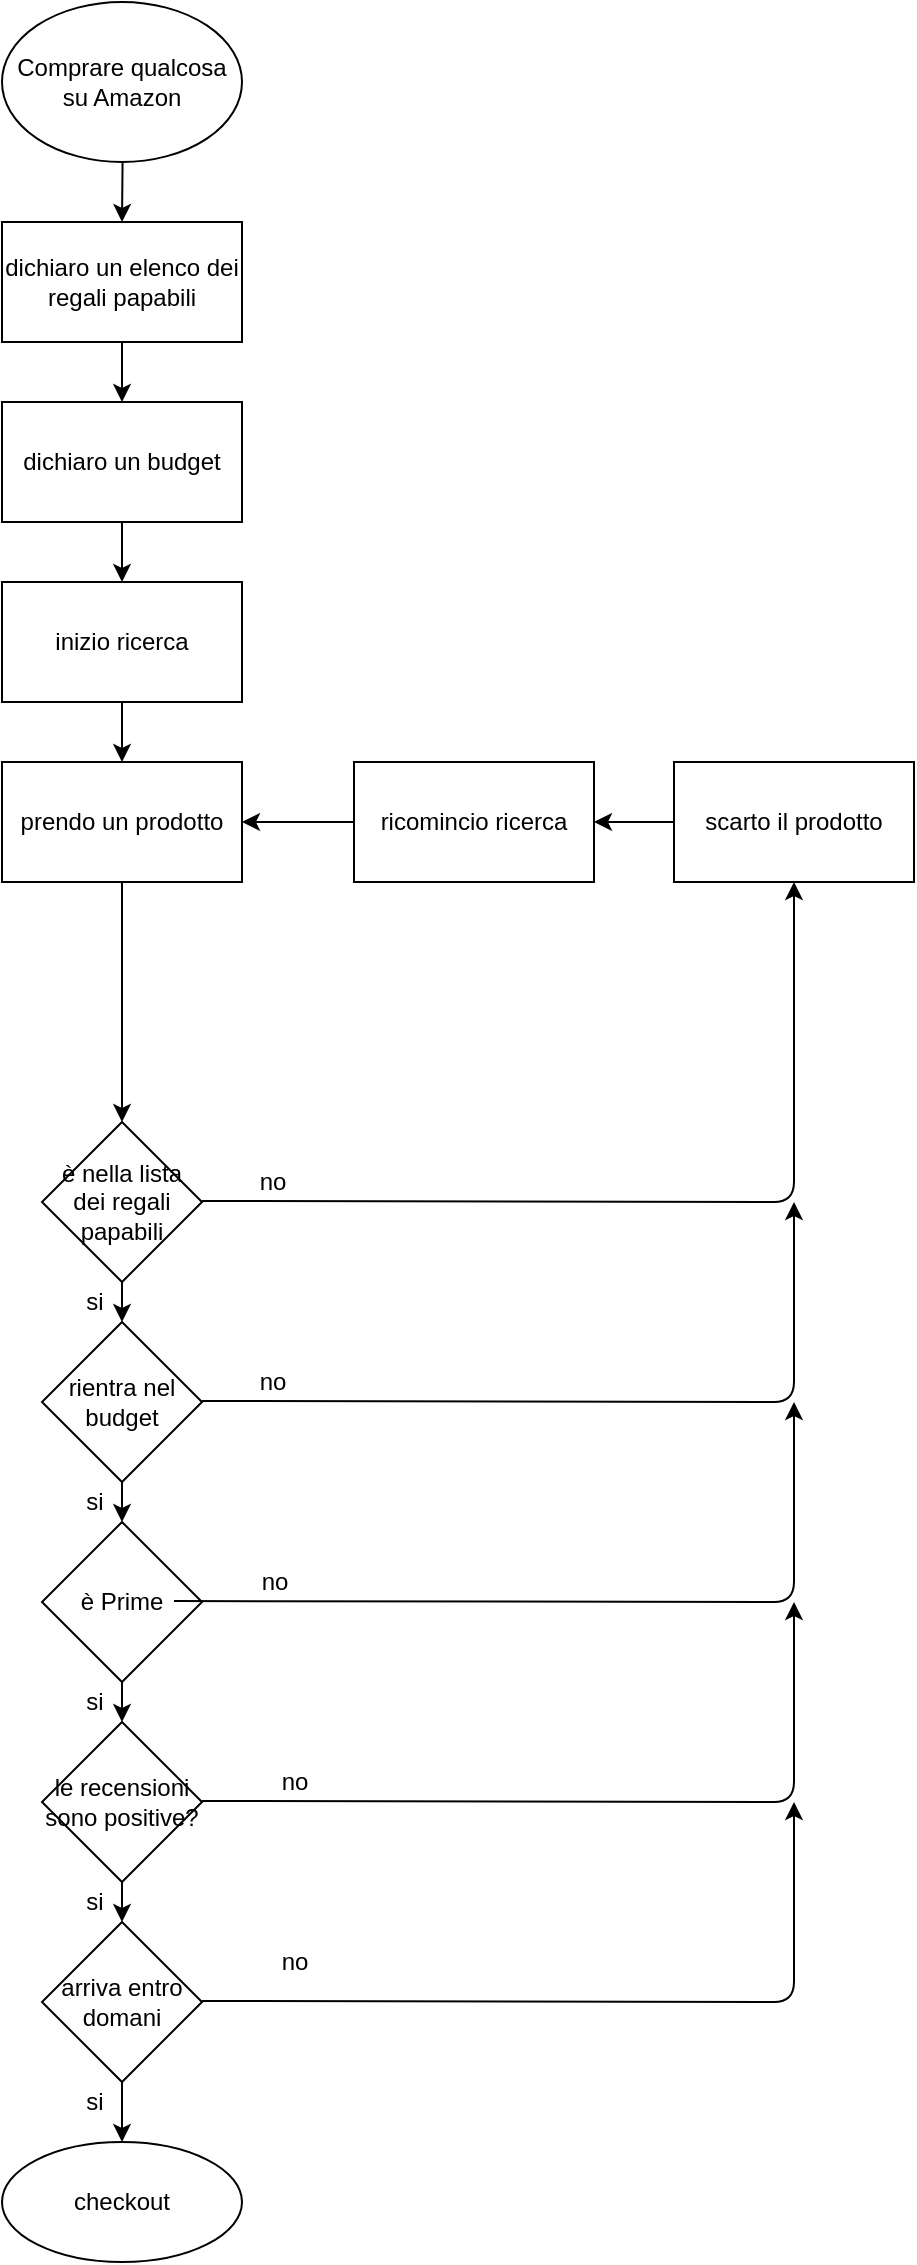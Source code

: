 <mxfile>
    <diagram id="jBTOT3yNi3Axwnq1U3Bs" name="Page-1">
        <mxGraphModel dx="974" dy="527" grid="1" gridSize="10" guides="1" tooltips="1" connect="1" arrows="1" fold="1" page="1" pageScale="1" pageWidth="827" pageHeight="1169" math="0" shadow="0">
            <root>
                <mxCell id="0"/>
                <mxCell id="1" parent="0"/>
                <mxCell id="11" value="" style="edgeStyle=none;html=1;" edge="1" parent="1" source="9" target="10">
                    <mxGeometry relative="1" as="geometry"/>
                </mxCell>
                <mxCell id="9" value="Comprare qualcosa su Amazon" style="ellipse;whiteSpace=wrap;html=1;" vertex="1" parent="1">
                    <mxGeometry x="354" y="20" width="120" height="80" as="geometry"/>
                </mxCell>
                <mxCell id="14" value="" style="edgeStyle=none;html=1;" edge="1" parent="1" source="10" target="13">
                    <mxGeometry relative="1" as="geometry"/>
                </mxCell>
                <mxCell id="10" value="dichiaro un elenco dei regali papabili" style="whiteSpace=wrap;html=1;" vertex="1" parent="1">
                    <mxGeometry x="354" y="130" width="120" height="60" as="geometry"/>
                </mxCell>
                <mxCell id="16" value="" style="edgeStyle=none;html=1;" edge="1" parent="1" source="13" target="15">
                    <mxGeometry relative="1" as="geometry"/>
                </mxCell>
                <mxCell id="13" value="dichiaro un budget" style="whiteSpace=wrap;html=1;" vertex="1" parent="1">
                    <mxGeometry x="354" y="220" width="120" height="60" as="geometry"/>
                </mxCell>
                <mxCell id="32" value="" style="edgeStyle=none;html=1;" edge="1" parent="1" source="15" target="31">
                    <mxGeometry relative="1" as="geometry"/>
                </mxCell>
                <mxCell id="15" value="inizio ricerca" style="whiteSpace=wrap;html=1;" vertex="1" parent="1">
                    <mxGeometry x="354" y="310" width="120" height="60" as="geometry"/>
                </mxCell>
                <mxCell id="20" value="" style="edgeStyle=none;html=1;" edge="1" parent="1" source="17" target="19">
                    <mxGeometry relative="1" as="geometry"/>
                </mxCell>
                <mxCell id="17" value="è nella lista dei regali papabili" style="rhombus;whiteSpace=wrap;html=1;" vertex="1" parent="1">
                    <mxGeometry x="374" y="580" width="80" height="80" as="geometry"/>
                </mxCell>
                <mxCell id="22" value="" style="edgeStyle=none;html=1;" edge="1" parent="1" source="19" target="21">
                    <mxGeometry relative="1" as="geometry"/>
                </mxCell>
                <mxCell id="19" value="rientra nel budget" style="rhombus;whiteSpace=wrap;html=1;" vertex="1" parent="1">
                    <mxGeometry x="374" y="680" width="80" height="80" as="geometry"/>
                </mxCell>
                <mxCell id="24" value="" style="edgeStyle=none;html=1;" edge="1" parent="1" source="21" target="23">
                    <mxGeometry relative="1" as="geometry"/>
                </mxCell>
                <mxCell id="21" value="è Prime" style="rhombus;whiteSpace=wrap;html=1;" vertex="1" parent="1">
                    <mxGeometry x="374" y="780" width="80" height="80" as="geometry"/>
                </mxCell>
                <mxCell id="26" value="" style="edgeStyle=none;html=1;" edge="1" parent="1" source="23" target="25">
                    <mxGeometry relative="1" as="geometry"/>
                </mxCell>
                <mxCell id="23" value="le recensioni sono positive?" style="rhombus;whiteSpace=wrap;html=1;" vertex="1" parent="1">
                    <mxGeometry x="374" y="880" width="80" height="80" as="geometry"/>
                </mxCell>
                <mxCell id="28" value="" style="edgeStyle=none;html=1;" edge="1" parent="1" source="25" target="27">
                    <mxGeometry relative="1" as="geometry"/>
                </mxCell>
                <mxCell id="25" value="arriva entro domani" style="rhombus;whiteSpace=wrap;html=1;" vertex="1" parent="1">
                    <mxGeometry x="374" y="980" width="80" height="80" as="geometry"/>
                </mxCell>
                <mxCell id="27" value="checkout" style="ellipse;whiteSpace=wrap;html=1;" vertex="1" parent="1">
                    <mxGeometry x="354" y="1090" width="120" height="60" as="geometry"/>
                </mxCell>
                <mxCell id="62" value="" style="edgeStyle=none;html=1;entryX=0.5;entryY=0;entryDx=0;entryDy=0;" edge="1" parent="1" source="31" target="17">
                    <mxGeometry relative="1" as="geometry">
                        <mxPoint x="510" y="540" as="targetPoint"/>
                    </mxGeometry>
                </mxCell>
                <mxCell id="31" value="prendo un prodotto" style="whiteSpace=wrap;html=1;" vertex="1" parent="1">
                    <mxGeometry x="354" y="400" width="120" height="60" as="geometry"/>
                </mxCell>
                <mxCell id="36" value="" style="edgeStyle=none;html=1;" edge="1" parent="1" source="33" target="31">
                    <mxGeometry relative="1" as="geometry"/>
                </mxCell>
                <mxCell id="33" value="ricomincio ricerca" style="rounded=0;whiteSpace=wrap;html=1;" vertex="1" parent="1">
                    <mxGeometry x="530" y="400" width="120" height="60" as="geometry"/>
                </mxCell>
                <mxCell id="35" value="" style="edgeStyle=none;html=1;" edge="1" parent="1" source="34" target="33">
                    <mxGeometry relative="1" as="geometry"/>
                </mxCell>
                <mxCell id="34" value="scarto il prodotto" style="rounded=0;whiteSpace=wrap;html=1;" vertex="1" parent="1">
                    <mxGeometry x="690" y="400" width="120" height="60" as="geometry"/>
                </mxCell>
                <mxCell id="37" value="" style="endArrow=classic;html=1;" edge="1" parent="1">
                    <mxGeometry width="50" height="50" relative="1" as="geometry">
                        <mxPoint x="454" y="1019.5" as="sourcePoint"/>
                        <mxPoint x="750" y="920" as="targetPoint"/>
                        <Array as="points">
                            <mxPoint x="750" y="1020"/>
                        </Array>
                    </mxGeometry>
                </mxCell>
                <mxCell id="39" value="" style="endArrow=classic;html=1;entryX=0.5;entryY=1;entryDx=0;entryDy=0;" edge="1" parent="1" target="34">
                    <mxGeometry width="50" height="50" relative="1" as="geometry">
                        <mxPoint x="454" y="619.5" as="sourcePoint"/>
                        <mxPoint x="554" y="619.5" as="targetPoint"/>
                        <Array as="points">
                            <mxPoint x="750" y="620"/>
                        </Array>
                    </mxGeometry>
                </mxCell>
                <mxCell id="40" value="" style="endArrow=classic;html=1;" edge="1" parent="1">
                    <mxGeometry width="50" height="50" relative="1" as="geometry">
                        <mxPoint x="454" y="719.5" as="sourcePoint"/>
                        <mxPoint x="750" y="620" as="targetPoint"/>
                        <Array as="points">
                            <mxPoint x="750" y="720"/>
                        </Array>
                    </mxGeometry>
                </mxCell>
                <mxCell id="41" value="" style="endArrow=classic;html=1;" edge="1" parent="1">
                    <mxGeometry width="50" height="50" relative="1" as="geometry">
                        <mxPoint x="440" y="819.5" as="sourcePoint"/>
                        <mxPoint x="750" y="720" as="targetPoint"/>
                        <Array as="points">
                            <mxPoint x="750" y="820"/>
                        </Array>
                    </mxGeometry>
                </mxCell>
                <mxCell id="48" value="si" style="text;html=1;align=center;verticalAlign=middle;resizable=0;points=[];autosize=1;strokeColor=none;fillColor=none;" vertex="1" parent="1">
                    <mxGeometry x="390" y="660" width="20" height="20" as="geometry"/>
                </mxCell>
                <mxCell id="49" value="si" style="text;html=1;align=center;verticalAlign=middle;resizable=0;points=[];autosize=1;strokeColor=none;fillColor=none;" vertex="1" parent="1">
                    <mxGeometry x="390" y="760" width="20" height="20" as="geometry"/>
                </mxCell>
                <mxCell id="50" value="si" style="text;html=1;align=center;verticalAlign=middle;resizable=0;points=[];autosize=1;strokeColor=none;fillColor=none;" vertex="1" parent="1">
                    <mxGeometry x="390" y="860" width="20" height="20" as="geometry"/>
                </mxCell>
                <mxCell id="51" value="si" style="text;html=1;align=center;verticalAlign=middle;resizable=0;points=[];autosize=1;strokeColor=none;fillColor=none;" vertex="1" parent="1">
                    <mxGeometry x="390" y="960" width="20" height="20" as="geometry"/>
                </mxCell>
                <mxCell id="52" value="si" style="text;html=1;align=center;verticalAlign=middle;resizable=0;points=[];autosize=1;strokeColor=none;fillColor=none;" vertex="1" parent="1">
                    <mxGeometry x="390" y="1060" width="20" height="20" as="geometry"/>
                </mxCell>
                <mxCell id="53" value="" style="endArrow=classic;html=1;" edge="1" parent="1">
                    <mxGeometry width="50" height="50" relative="1" as="geometry">
                        <mxPoint x="454" y="919.5" as="sourcePoint"/>
                        <mxPoint x="750" y="820" as="targetPoint"/>
                        <Array as="points">
                            <mxPoint x="750" y="920"/>
                        </Array>
                    </mxGeometry>
                </mxCell>
                <mxCell id="55" value="no" style="text;html=1;align=center;verticalAlign=middle;resizable=0;points=[];autosize=1;strokeColor=none;fillColor=none;" vertex="1" parent="1">
                    <mxGeometry x="474" y="600" width="30" height="20" as="geometry"/>
                </mxCell>
                <mxCell id="56" value="no" style="text;html=1;align=center;verticalAlign=middle;resizable=0;points=[];autosize=1;strokeColor=none;fillColor=none;" vertex="1" parent="1">
                    <mxGeometry x="474" y="700" width="30" height="20" as="geometry"/>
                </mxCell>
                <mxCell id="57" value="no" style="text;html=1;align=center;verticalAlign=middle;resizable=0;points=[];autosize=1;strokeColor=none;fillColor=none;" vertex="1" parent="1">
                    <mxGeometry x="475" y="800" width="30" height="20" as="geometry"/>
                </mxCell>
                <mxCell id="58" value="no" style="text;html=1;align=center;verticalAlign=middle;resizable=0;points=[];autosize=1;strokeColor=none;fillColor=none;" vertex="1" parent="1">
                    <mxGeometry x="485" y="900" width="30" height="20" as="geometry"/>
                </mxCell>
                <mxCell id="59" value="no" style="text;html=1;align=center;verticalAlign=middle;resizable=0;points=[];autosize=1;strokeColor=none;fillColor=none;" vertex="1" parent="1">
                    <mxGeometry x="485" y="990" width="30" height="20" as="geometry"/>
                </mxCell>
            </root>
        </mxGraphModel>
    </diagram>
</mxfile>